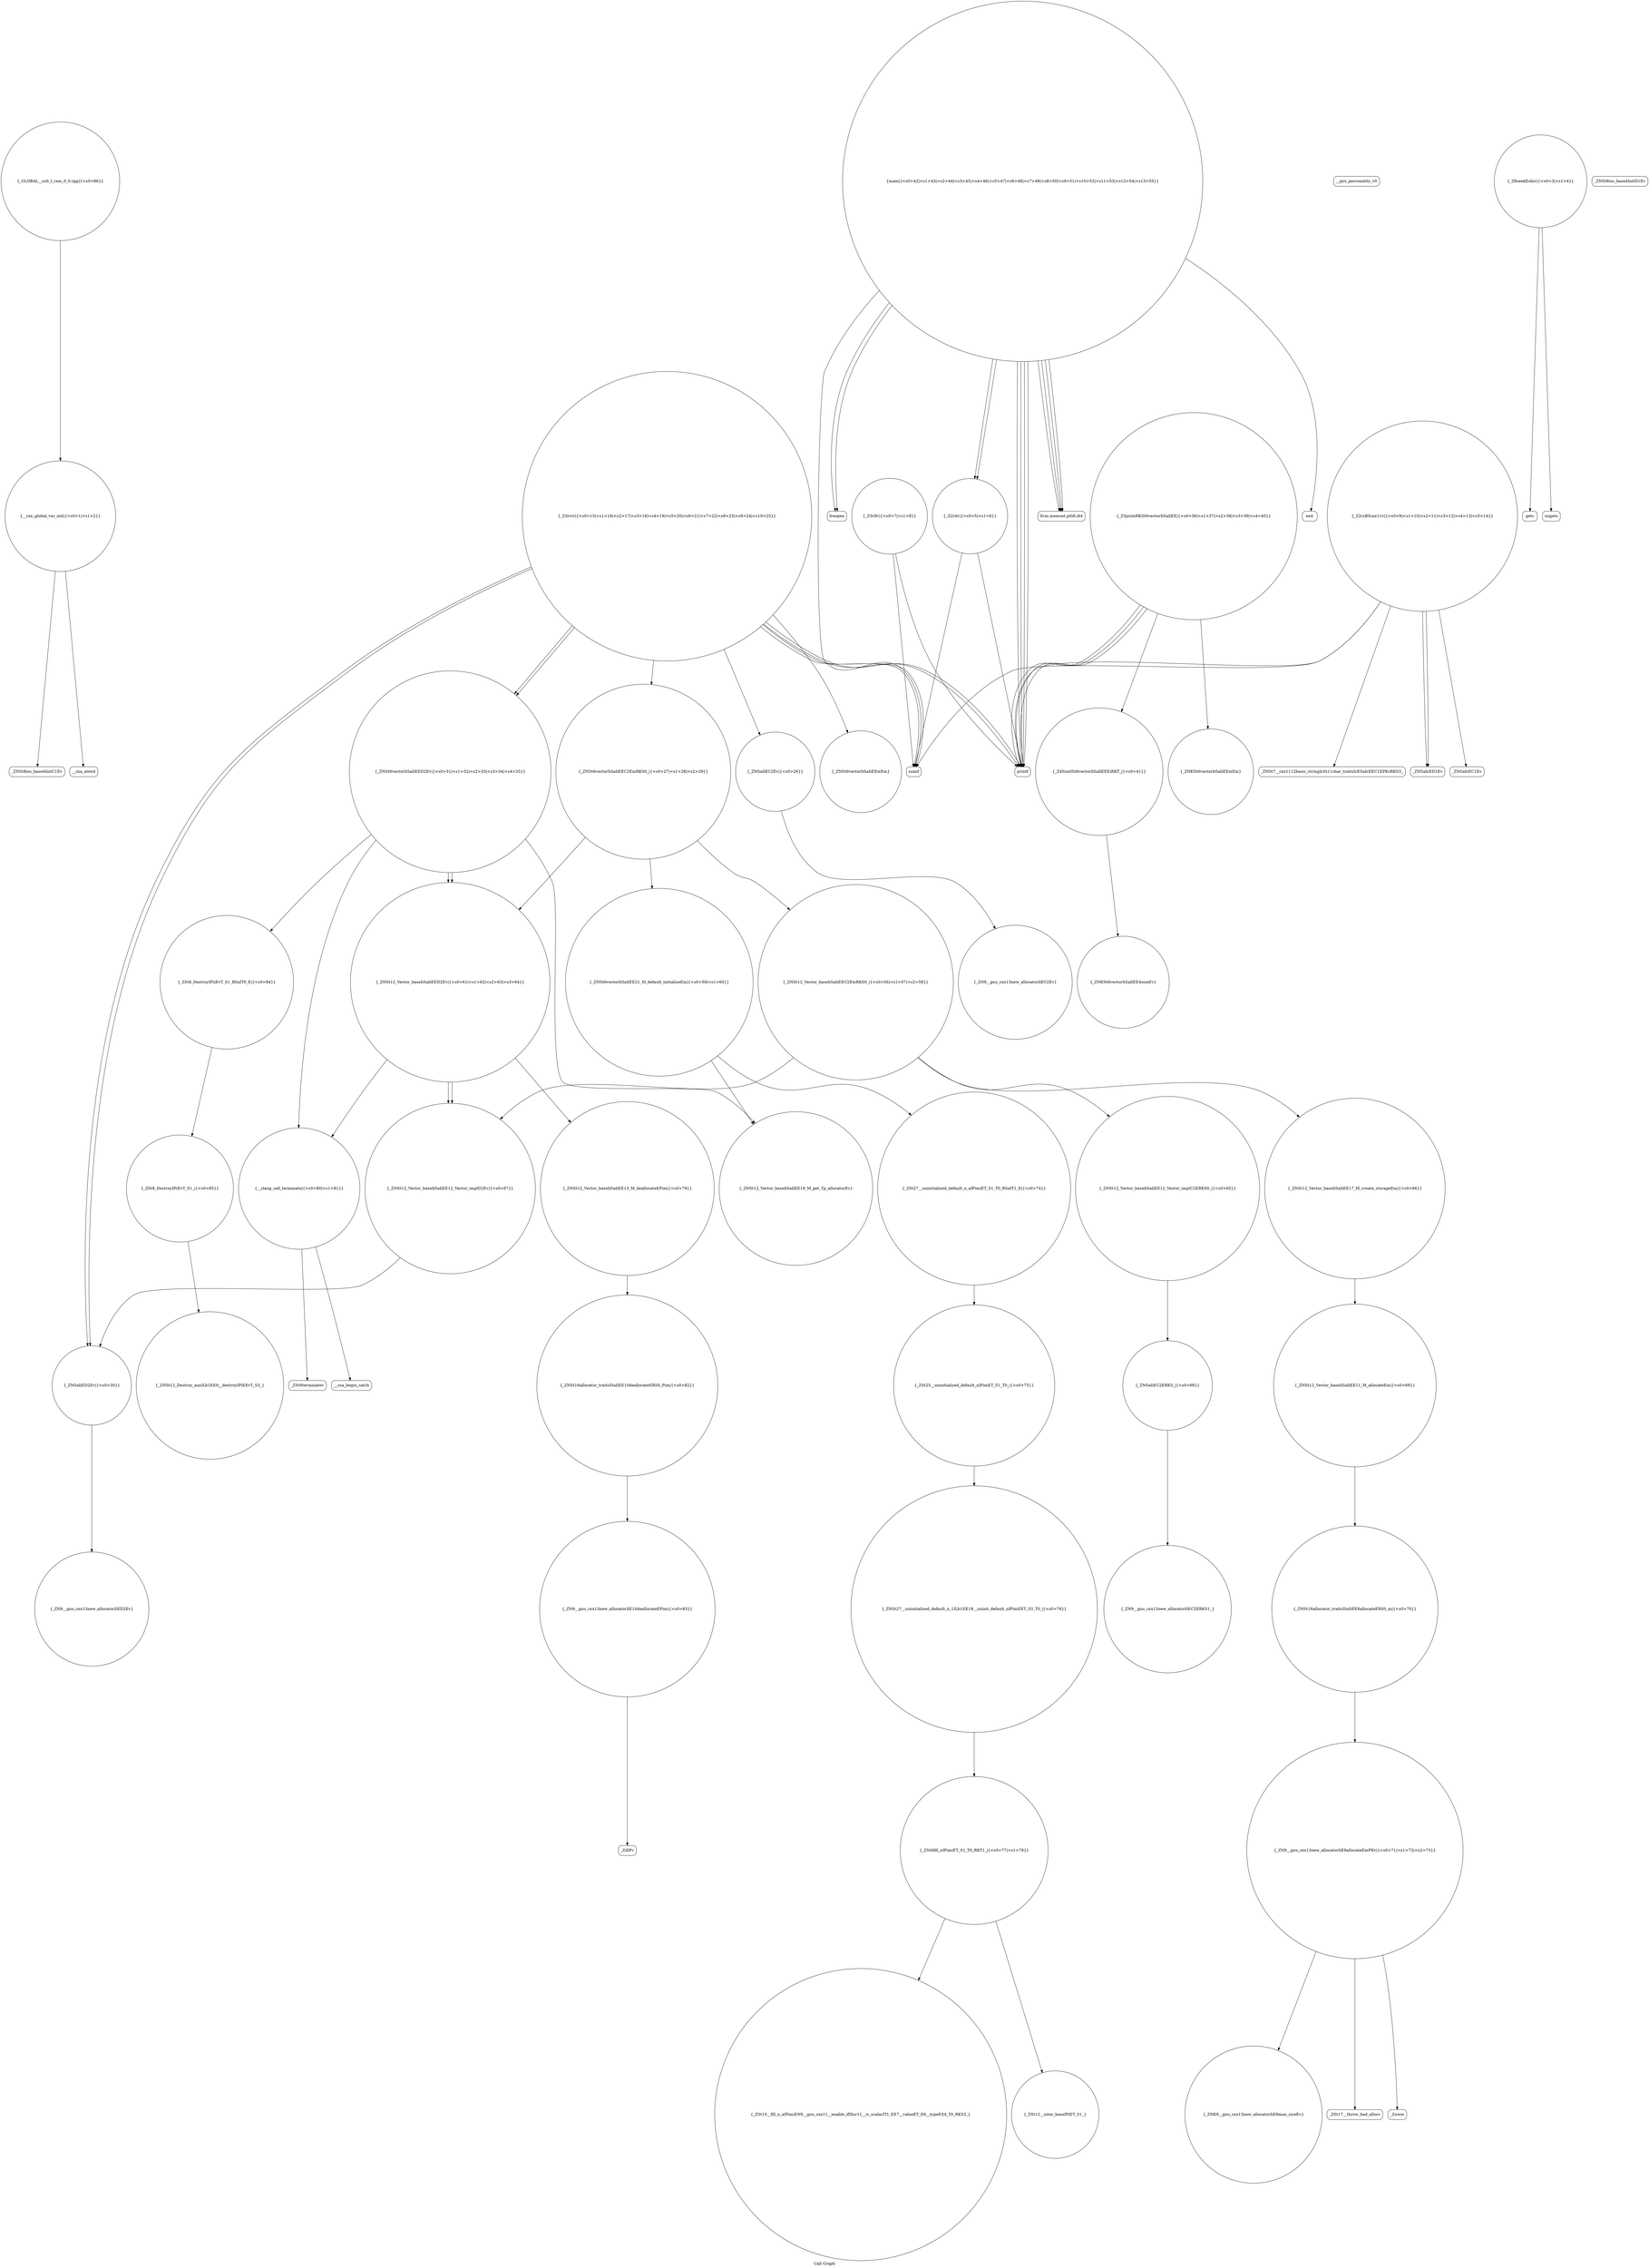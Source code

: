 digraph "Call Graph" {
	label="Call Graph";

	Node0x559fba69b090 [shape=record,shape=circle,label="{__cxx_global_var_init|{<s0>1|<s1>2}}"];
	Node0x559fba69b090:s0 -> Node0x559fba69b110[color=black];
	Node0x559fba69b090:s1 -> Node0x559fba69b210[color=black];
	Node0x559fba69c710 [shape=record,shape=circle,label="{_ZSt27__uninitialized_default_n_aIPimiET_S1_T0_RSaIT1_E|{<s0>74}}"];
	Node0x559fba69c710:s0 -> Node0x559fba69c810[color=black];
	Node0x559fba69b410 [shape=record,shape=circle,label="{_Z2rdv|{<s0>5|<s1>6}}"];
	Node0x559fba69b410:s0 -> Node0x559fba69b490[color=black];
	Node0x559fba69b410:s1 -> Node0x559fba69b510[color=black];
	Node0x559fba69dab0 [shape=record,shape=circle,label="{_ZNSt12_Vector_baseIiSaIiEE13_M_deallocateEPim|{<s0>79}}"];
	Node0x559fba69dab0:s0 -> Node0x559fba69dcb0[color=black];
	Node0x559fba69b790 [shape=record,shape=Mrecord,label="{__gxx_personality_v0}"];
	Node0x559fba69de30 [shape=record,shape=circle,label="{_ZSt8_DestroyIPiiEvT_S1_RSaIT0_E|{<s0>84}}"];
	Node0x559fba69de30:s0 -> Node0x559fba69deb0[color=black];
	Node0x559fba69bb10 [shape=record,shape=circle,label="{_ZNSt6vectorIiSaIiEED2Ev|{<s0>31|<s1>32|<s2>33|<s3>34|<s4>35}}"];
	Node0x559fba69bb10:s0 -> Node0x559fba69c790[color=black];
	Node0x559fba69bb10:s1 -> Node0x559fba69de30[color=black];
	Node0x559fba69bb10:s2 -> Node0x559fba69c110[color=black];
	Node0x559fba69bb10:s3 -> Node0x559fba69c110[color=black];
	Node0x559fba69bb10:s4 -> Node0x559fba69db30[color=black];
	Node0x559fba69be90 [shape=record,shape=Mrecord,label="{exit}"];
	Node0x559fba69c210 [shape=record,shape=circle,label="{_ZNSt12_Vector_baseIiSaIiEE17_M_create_storageEm|{<s0>66}}"];
	Node0x559fba69c210:s0 -> Node0x559fba69c410[color=black];
	Node0x559fba69c590 [shape=record,shape=circle,label="{_ZNK9__gnu_cxx13new_allocatorIiE8max_sizeEv}"];
	Node0x559fba69b290 [shape=record,shape=circle,label="{_Z8seekEolnv|{<s0>3|<s1>4}}"];
	Node0x559fba69b290:s0 -> Node0x559fba69b310[color=black];
	Node0x559fba69b290:s1 -> Node0x559fba69b390[color=black];
	Node0x559fba69d930 [shape=record,shape=circle,label="{_ZSt6fill_nIPimiET_S1_T0_RKT1_|{<s0>77|<s1>78}}"];
	Node0x559fba69d930:s0 -> Node0x559fba69da30[color=black];
	Node0x559fba69d930:s1 -> Node0x559fba69d9b0[color=black];
	Node0x559fba69b610 [shape=record,shape=circle,label="{_Z2rsB5cxx11v|{<s0>9|<s1>10|<s2>11|<s3>12|<s4>13|<s5>14}}"];
	Node0x559fba69b610:s0 -> Node0x559fba69b490[color=black];
	Node0x559fba69b610:s1 -> Node0x559fba69b510[color=black];
	Node0x559fba69b610:s2 -> Node0x559fba69b690[color=black];
	Node0x559fba69b610:s3 -> Node0x559fba69b710[color=black];
	Node0x559fba69b610:s4 -> Node0x559fba69b810[color=black];
	Node0x559fba69b610:s5 -> Node0x559fba69b810[color=black];
	Node0x559fba69dcb0 [shape=record,shape=circle,label="{_ZNSt16allocator_traitsISaIiEE10deallocateERS0_Pim|{<s0>82}}"];
	Node0x559fba69dcb0:s0 -> Node0x559fba69dd30[color=black];
	Node0x559fba69b990 [shape=record,shape=circle,label="{_ZNSt6vectorIiSaIiEEC2EmRKS0_|{<s0>27|<s1>28|<s2>29}}"];
	Node0x559fba69b990:s0 -> Node0x559fba69c010[color=black];
	Node0x559fba69b990:s1 -> Node0x559fba69c090[color=black];
	Node0x559fba69b990:s2 -> Node0x559fba69c110[color=black];
	Node0x559fba69e030 [shape=record,shape=circle,label="{_GLOBAL__sub_I_rem_0_0.cpp|{<s0>86}}"];
	Node0x559fba69e030:s0 -> Node0x559fba69b090[color=black];
	Node0x559fba69bd10 [shape=record,shape=circle,label="{main|{<s0>42|<s1>43|<s2>44|<s3>45|<s4>46|<s5>47|<s6>48|<s7>49|<s8>50|<s9>51|<s10>52|<s11>53|<s12>54|<s13>55}}"];
	Node0x559fba69bd10:s0 -> Node0x559fba69bd90[color=black];
	Node0x559fba69bd10:s1 -> Node0x559fba69bd90[color=black];
	Node0x559fba69bd10:s2 -> Node0x559fba69b410[color=black];
	Node0x559fba69bd10:s3 -> Node0x559fba69b510[color=black];
	Node0x559fba69bd10:s4 -> Node0x559fba69be10[color=black];
	Node0x559fba69bd10:s5 -> Node0x559fba69be10[color=black];
	Node0x559fba69bd10:s6 -> Node0x559fba69be10[color=black];
	Node0x559fba69bd10:s7 -> Node0x559fba69be10[color=black];
	Node0x559fba69bd10:s8 -> Node0x559fba69b410[color=black];
	Node0x559fba69bd10:s9 -> Node0x559fba69b490[color=black];
	Node0x559fba69bd10:s10 -> Node0x559fba69b510[color=black];
	Node0x559fba69bd10:s11 -> Node0x559fba69b510[color=black];
	Node0x559fba69bd10:s12 -> Node0x559fba69b510[color=black];
	Node0x559fba69bd10:s13 -> Node0x559fba69be90[color=black];
	Node0x559fba69c090 [shape=record,shape=circle,label="{_ZNSt6vectorIiSaIiEE21_M_default_initializeEm|{<s0>59|<s1>60}}"];
	Node0x559fba69c090:s0 -> Node0x559fba69c790[color=black];
	Node0x559fba69c090:s1 -> Node0x559fba69c710[color=black];
	Node0x559fba69c410 [shape=record,shape=circle,label="{_ZNSt12_Vector_baseIiSaIiEE11_M_allocateEm|{<s0>69}}"];
	Node0x559fba69c410:s0 -> Node0x559fba69c490[color=black];
	Node0x559fba69b110 [shape=record,shape=Mrecord,label="{_ZNSt8ios_base4InitC1Ev}"];
	Node0x559fba69c790 [shape=record,shape=circle,label="{_ZNSt12_Vector_baseIiSaIiEE19_M_get_Tp_allocatorEv}"];
	Node0x559fba69b490 [shape=record,shape=Mrecord,label="{scanf}"];
	Node0x559fba69db30 [shape=record,shape=circle,label="{__clang_call_terminate|{<s0>80|<s1>81}}"];
	Node0x559fba69db30:s0 -> Node0x559fba69dbb0[color=black];
	Node0x559fba69db30:s1 -> Node0x559fba69dc30[color=black];
	Node0x559fba69b810 [shape=record,shape=Mrecord,label="{_ZNSaIcED1Ev}"];
	Node0x559fba69deb0 [shape=record,shape=circle,label="{_ZSt8_DestroyIPiEvT_S1_|{<s0>85}}"];
	Node0x559fba69deb0:s0 -> Node0x559fba69df30[color=black];
	Node0x559fba69bb90 [shape=record,shape=circle,label="{_Z5printRKSt6vectorIiSaIiEE|{<s0>36|<s1>37|<s2>38|<s3>39|<s4>40}}"];
	Node0x559fba69bb90:s0 -> Node0x559fba69bc10[color=black];
	Node0x559fba69bb90:s1 -> Node0x559fba69b510[color=black];
	Node0x559fba69bb90:s2 -> Node0x559fba69bc90[color=black];
	Node0x559fba69bb90:s3 -> Node0x559fba69b510[color=black];
	Node0x559fba69bb90:s4 -> Node0x559fba69b510[color=black];
	Node0x559fba69bf10 [shape=record,shape=circle,label="{_ZN9__gnu_cxx13new_allocatorIiEC2Ev}"];
	Node0x559fba69c290 [shape=record,shape=circle,label="{_ZNSt12_Vector_baseIiSaIiEE12_Vector_implD2Ev|{<s0>67}}"];
	Node0x559fba69c290:s0 -> Node0x559fba69ba10[color=black];
	Node0x559fba69c610 [shape=record,shape=Mrecord,label="{_ZSt17__throw_bad_allocv}"];
	Node0x559fba69b310 [shape=record,shape=Mrecord,label="{getc}"];
	Node0x559fba69d9b0 [shape=record,shape=circle,label="{_ZSt10__fill_n_aIPimiEN9__gnu_cxx11__enable_ifIXsr11__is_scalarIT1_EE7__valueET_E6__typeES4_T0_RKS3_}"];
	Node0x559fba69b690 [shape=record,shape=Mrecord,label="{_ZNSaIcEC1Ev}"];
	Node0x559fba69dd30 [shape=record,shape=circle,label="{_ZN9__gnu_cxx13new_allocatorIiE10deallocateEPim|{<s0>83}}"];
	Node0x559fba69dd30:s0 -> Node0x559fba69ddb0[color=black];
	Node0x559fba69ba10 [shape=record,shape=circle,label="{_ZNSaIiED2Ev|{<s0>30}}"];
	Node0x559fba69ba10:s0 -> Node0x559fba69bf90[color=black];
	Node0x559fba69bd90 [shape=record,shape=Mrecord,label="{freopen}"];
	Node0x559fba69c110 [shape=record,shape=circle,label="{_ZNSt12_Vector_baseIiSaIiEED2Ev|{<s0>61|<s1>62|<s2>63|<s3>64}}"];
	Node0x559fba69c110:s0 -> Node0x559fba69dab0[color=black];
	Node0x559fba69c110:s1 -> Node0x559fba69c290[color=black];
	Node0x559fba69c110:s2 -> Node0x559fba69c290[color=black];
	Node0x559fba69c110:s3 -> Node0x559fba69db30[color=black];
	Node0x559fba69c490 [shape=record,shape=circle,label="{_ZNSt16allocator_traitsISaIiEE8allocateERS0_m|{<s0>70}}"];
	Node0x559fba69c490:s0 -> Node0x559fba69c510[color=black];
	Node0x559fba69b190 [shape=record,shape=Mrecord,label="{_ZNSt8ios_base4InitD1Ev}"];
	Node0x559fba69c810 [shape=record,shape=circle,label="{_ZSt25__uninitialized_default_nIPimET_S1_T0_|{<s0>75}}"];
	Node0x559fba69c810:s0 -> Node0x559fba69d8b0[color=black];
	Node0x559fba69b510 [shape=record,shape=Mrecord,label="{printf}"];
	Node0x559fba69dbb0 [shape=record,shape=Mrecord,label="{__cxa_begin_catch}"];
	Node0x559fba69b890 [shape=record,shape=circle,label="{_Z3rviv|{<s0>15|<s1>16|<s2>17|<s3>18|<s4>19|<s5>20|<s6>21|<s7>22|<s8>23|<s9>24|<s10>25}}"];
	Node0x559fba69b890:s0 -> Node0x559fba69b490[color=black];
	Node0x559fba69b890:s1 -> Node0x559fba69b510[color=black];
	Node0x559fba69b890:s2 -> Node0x559fba69b910[color=black];
	Node0x559fba69b890:s3 -> Node0x559fba69b990[color=black];
	Node0x559fba69b890:s4 -> Node0x559fba69ba10[color=black];
	Node0x559fba69b890:s5 -> Node0x559fba69ba90[color=black];
	Node0x559fba69b890:s6 -> Node0x559fba69b490[color=black];
	Node0x559fba69b890:s7 -> Node0x559fba69b510[color=black];
	Node0x559fba69b890:s8 -> Node0x559fba69ba10[color=black];
	Node0x559fba69b890:s9 -> Node0x559fba69bb10[color=black];
	Node0x559fba69b890:s10 -> Node0x559fba69bb10[color=black];
	Node0x559fba69df30 [shape=record,shape=circle,label="{_ZNSt12_Destroy_auxILb1EE9__destroyIPiEEvT_S3_}"];
	Node0x559fba69bc10 [shape=record,shape=circle,label="{_Z4SizeISt6vectorIiSaIiEEEiRKT_|{<s0>41}}"];
	Node0x559fba69bc10:s0 -> Node0x559fba69dfb0[color=black];
	Node0x559fba69bf90 [shape=record,shape=circle,label="{_ZN9__gnu_cxx13new_allocatorIiED2Ev}"];
	Node0x559fba69c310 [shape=record,shape=circle,label="{_ZNSaIiEC2ERKS_|{<s0>68}}"];
	Node0x559fba69c310:s0 -> Node0x559fba69c390[color=black];
	Node0x559fba69c690 [shape=record,shape=Mrecord,label="{_Znwm}"];
	Node0x559fba69b390 [shape=record,shape=Mrecord,label="{ungetc}"];
	Node0x559fba69da30 [shape=record,shape=circle,label="{_ZSt12__niter_baseIPiET_S1_}"];
	Node0x559fba69b710 [shape=record,shape=Mrecord,label="{_ZNSt7__cxx1112basic_stringIcSt11char_traitsIcESaIcEEC1EPKcRKS3_}"];
	Node0x559fba69ddb0 [shape=record,shape=Mrecord,label="{_ZdlPv}"];
	Node0x559fba69ba90 [shape=record,shape=circle,label="{_ZNSt6vectorIiSaIiEEixEm}"];
	Node0x559fba69be10 [shape=record,shape=Mrecord,label="{llvm.memset.p0i8.i64}"];
	Node0x559fba69c190 [shape=record,shape=circle,label="{_ZNSt12_Vector_baseIiSaIiEE12_Vector_implC2ERKS0_|{<s0>65}}"];
	Node0x559fba69c190:s0 -> Node0x559fba69c310[color=black];
	Node0x559fba69c510 [shape=record,shape=circle,label="{_ZN9__gnu_cxx13new_allocatorIiE8allocateEmPKv|{<s0>71|<s1>72|<s2>73}}"];
	Node0x559fba69c510:s0 -> Node0x559fba69c590[color=black];
	Node0x559fba69c510:s1 -> Node0x559fba69c610[color=black];
	Node0x559fba69c510:s2 -> Node0x559fba69c690[color=black];
	Node0x559fba69b210 [shape=record,shape=Mrecord,label="{__cxa_atexit}"];
	Node0x559fba69d8b0 [shape=record,shape=circle,label="{_ZNSt27__uninitialized_default_n_1ILb1EE18__uninit_default_nIPimEET_S3_T0_|{<s0>76}}"];
	Node0x559fba69d8b0:s0 -> Node0x559fba69d930[color=black];
	Node0x559fba69b590 [shape=record,shape=circle,label="{_Z3rlfv|{<s0>7|<s1>8}}"];
	Node0x559fba69b590:s0 -> Node0x559fba69b490[color=black];
	Node0x559fba69b590:s1 -> Node0x559fba69b510[color=black];
	Node0x559fba69dc30 [shape=record,shape=Mrecord,label="{_ZSt9terminatev}"];
	Node0x559fba69b910 [shape=record,shape=circle,label="{_ZNSaIiEC2Ev|{<s0>26}}"];
	Node0x559fba69b910:s0 -> Node0x559fba69bf10[color=black];
	Node0x559fba69dfb0 [shape=record,shape=circle,label="{_ZNKSt6vectorIiSaIiEE4sizeEv}"];
	Node0x559fba69bc90 [shape=record,shape=circle,label="{_ZNKSt6vectorIiSaIiEEixEm}"];
	Node0x559fba69c010 [shape=record,shape=circle,label="{_ZNSt12_Vector_baseIiSaIiEEC2EmRKS0_|{<s0>56|<s1>57|<s2>58}}"];
	Node0x559fba69c010:s0 -> Node0x559fba69c190[color=black];
	Node0x559fba69c010:s1 -> Node0x559fba69c210[color=black];
	Node0x559fba69c010:s2 -> Node0x559fba69c290[color=black];
	Node0x559fba69c390 [shape=record,shape=circle,label="{_ZN9__gnu_cxx13new_allocatorIiEC2ERKS1_}"];
}
